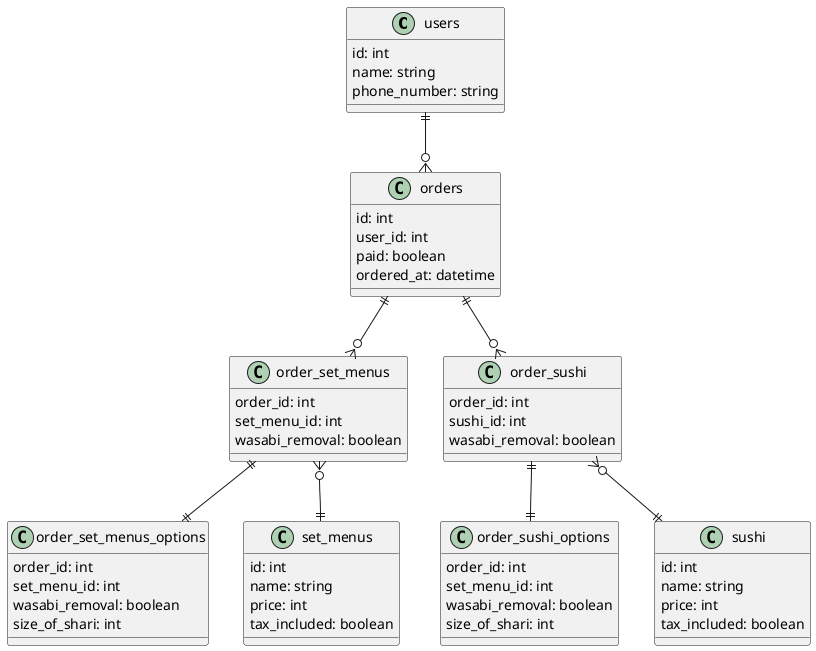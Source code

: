@startuml
'https://plantuml.com/class-diagram

class users {
  id: int
  name: string
  phone_number: string
}

class orders {
  id: int
  user_id: int
  paid: boolean
  ordered_at: datetime
}

class order_set_menus {
  order_id: int
  set_menu_id: int
  wasabi_removal: boolean
}

class order_sushi {
  order_id: int
  sushi_id: int
  wasabi_removal: boolean
}

class order_set_menus_options {
  order_id: int
  set_menu_id: int
  wasabi_removal: boolean
  size_of_shari: int
}

class order_sushi_options {
  order_id: int
  set_menu_id: int
  wasabi_removal: boolean
  size_of_shari: int
}

class set_menus {
  id: int
  name: string
  price: int
  tax_included: boolean
}

class sushi {
  id: int
  name: string
  price: int
  tax_included: boolean
}

users ||--o{ orders
orders ||--o{ order_set_menus
orders ||--o{ order_sushi
order_set_menus }o--|| set_menus
order_sushi }o--|| sushi
order_set_menus ||--|| order_set_menus_options
order_sushi ||--|| order_sushi_options

@enduml